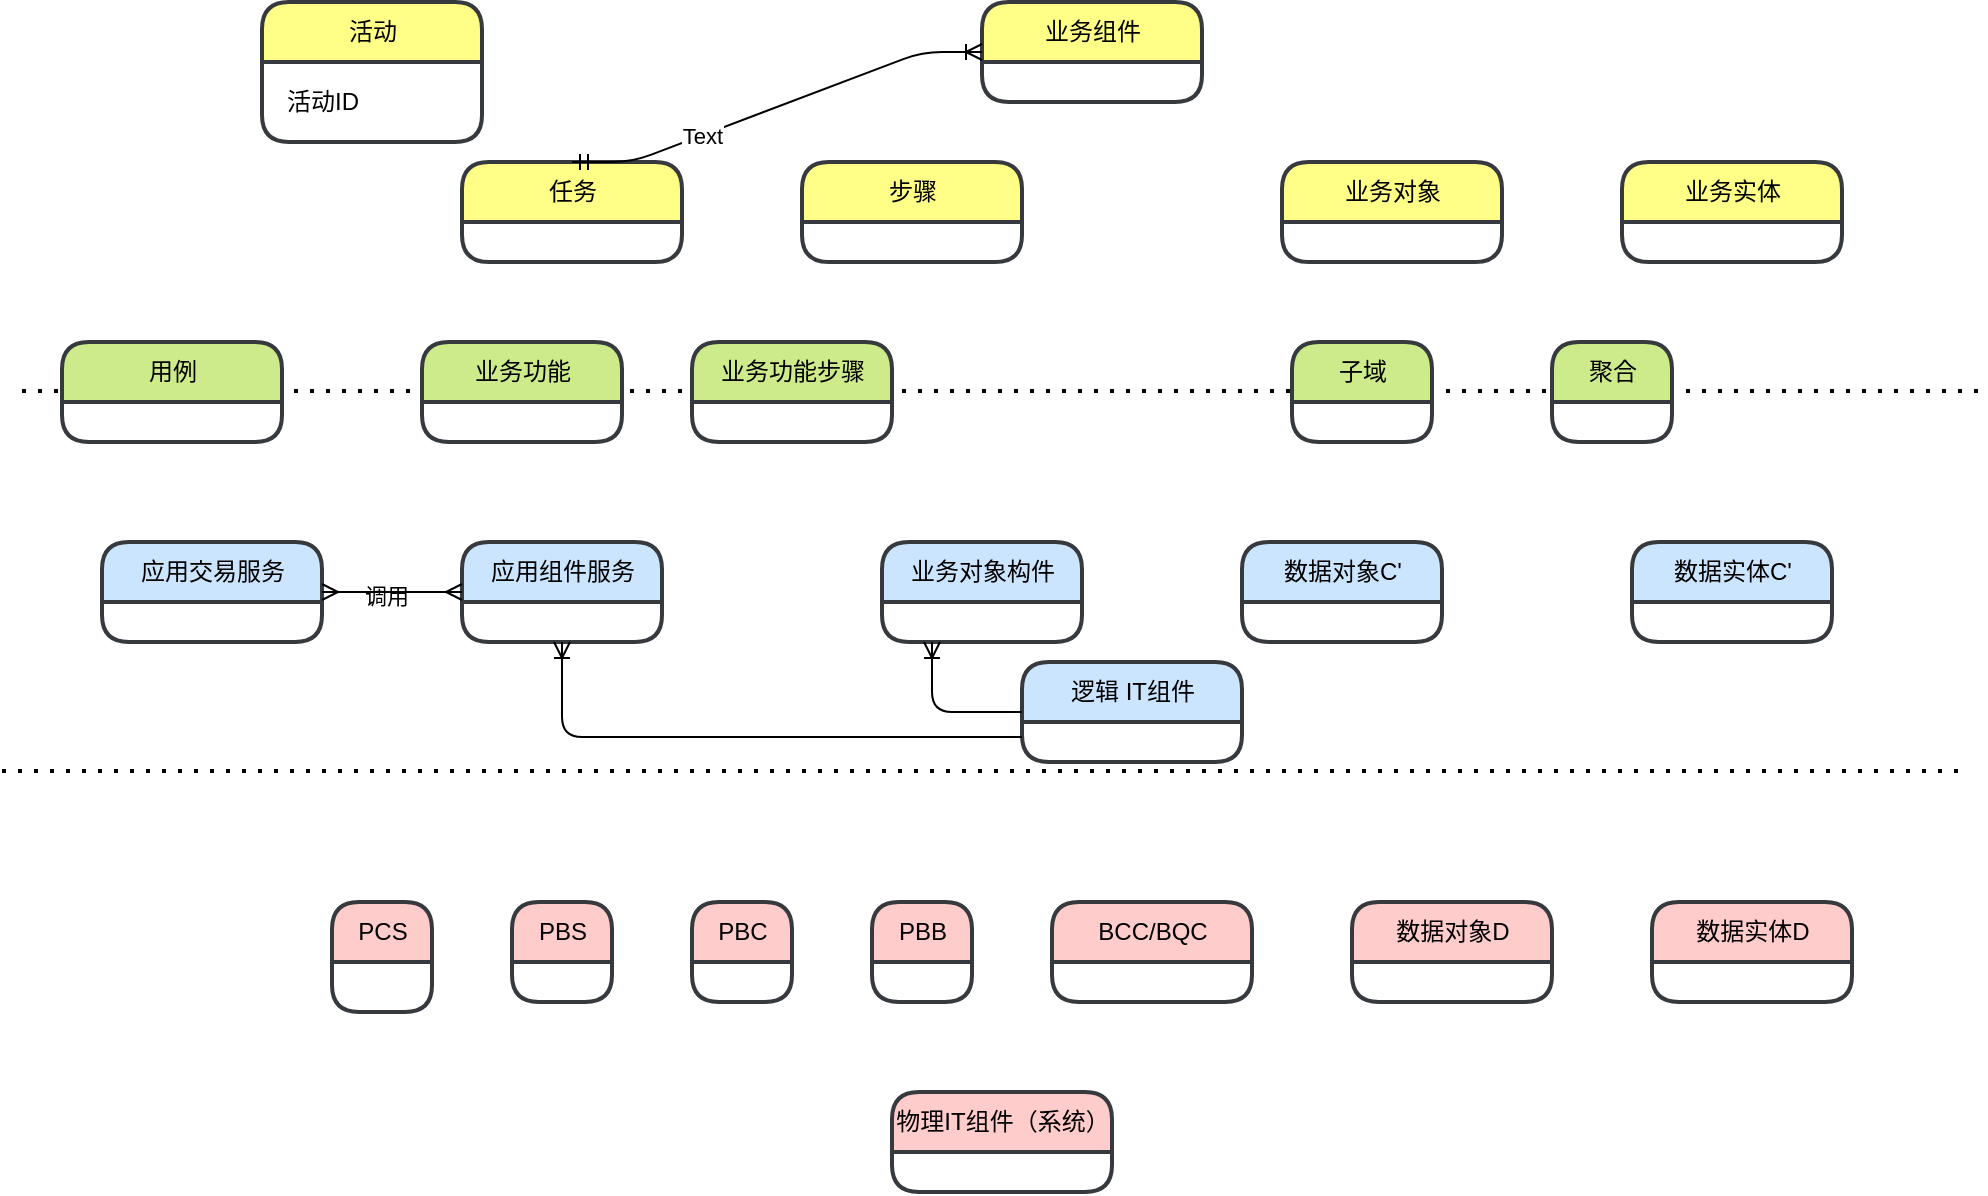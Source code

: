 <mxfile version="13.9.5" type="github"><diagram id="IFMz5Ykx9OSn5S41RPBc" name="Page-1"><mxGraphModel dx="1038" dy="553" grid="1" gridSize="10" guides="1" tooltips="1" connect="1" arrows="1" fold="1" page="1" pageScale="1" pageWidth="827" pageHeight="1169" math="0" shadow="0"><root><mxCell id="0"/><mxCell id="1" parent="0"/><mxCell id="qXm7cvTqAk3h3AjFj0qN-35" value="" style="endArrow=none;dashed=1;html=1;dashPattern=1 3;strokeWidth=2;" parent="1" edge="1"><mxGeometry width="50" height="50" relative="1" as="geometry"><mxPoint x="20" y="244.5" as="sourcePoint"/><mxPoint x="1000" y="244.5" as="targetPoint"/></mxGeometry></mxCell><mxCell id="qXm7cvTqAk3h3AjFj0qN-1" value="应用交易服务" style="swimlane;childLayout=stackLayout;horizontal=1;startSize=30;horizontalStack=0;rounded=1;fontSize=12;fontStyle=0;strokeWidth=2;resizeParent=0;resizeLast=1;shadow=0;dashed=0;align=center;fontFamily=Helvetica;fontColor=#000000;strokeColor=#36393d;fillColor=#cce5ff;html=1;" parent="1" vertex="1"><mxGeometry x="60" y="320" width="110" height="50" as="geometry"/></mxCell><mxCell id="qXm7cvTqAk3h3AjFj0qN-2" value="应用组件服务" style="swimlane;childLayout=stackLayout;horizontal=1;startSize=30;horizontalStack=0;rounded=1;fontSize=12;fontStyle=0;strokeWidth=2;resizeParent=0;resizeLast=1;shadow=0;dashed=0;align=center;fontFamily=Helvetica;fontColor=#000000;strokeColor=#36393d;fillColor=#cce5ff;html=1;" parent="1" vertex="1"><mxGeometry x="240" y="320" width="100" height="50" as="geometry"/></mxCell><mxCell id="qXm7cvTqAk3h3AjFj0qN-4" value="" style="edgeStyle=entityRelationEdgeStyle;fontSize=12;html=1;endArrow=ERmany;startArrow=ERmany;" parent="1" target="qXm7cvTqAk3h3AjFj0qN-2" edge="1"><mxGeometry width="100" height="100" relative="1" as="geometry"><mxPoint x="170" y="345" as="sourcePoint"/><mxPoint x="250" y="300" as="targetPoint"/></mxGeometry></mxCell><mxCell id="qXm7cvTqAk3h3AjFj0qN-5" value="调用" style="swimlane;childLayout=stackLayout;horizontal=1;startSize=30;horizontalStack=0;rounded=1;fontSize=11;fontStyle=0;strokeWidth=2;resizeParent=0;resizeLast=1;shadow=0;dashed=0;align=center;fontFamily=Helvetica;fontColor=#000000;strokeColor=none;fillColor=none;gradientColor=none;html=1;" parent="qXm7cvTqAk3h3AjFj0qN-4" vertex="1" connectable="0"><mxGeometry x="-0.086" y="-2" relative="1" as="geometry"><mxPoint as="offset"/></mxGeometry></mxCell><mxCell id="qXm7cvTqAk3h3AjFj0qN-10" value="活动" style="swimlane;childLayout=stackLayout;horizontal=1;startSize=30;horizontalStack=0;rounded=1;fontSize=12;fontStyle=0;strokeWidth=2;resizeParent=0;resizeLast=1;shadow=0;dashed=0;align=center;fontFamily=Helvetica;fontColor=#000000;strokeColor=#36393d;fillColor=#ffff88;html=1;" parent="1" vertex="1"><mxGeometry x="140" y="50" width="110" height="70" as="geometry"/></mxCell><mxCell id="qXm7cvTqAk3h3AjFj0qN-11" value="任务" style="swimlane;childLayout=stackLayout;horizontal=1;startSize=30;horizontalStack=0;rounded=1;fontSize=12;fontStyle=0;strokeWidth=2;resizeParent=0;resizeLast=1;shadow=0;dashed=0;align=center;fontFamily=Helvetica;fontColor=#000000;strokeColor=#36393d;fillColor=#ffff88;html=1;" parent="1" vertex="1"><mxGeometry x="240" y="130" width="110" height="50" as="geometry"/></mxCell><mxCell id="qXm7cvTqAk3h3AjFj0qN-12" value="&lt;div&gt;步骤&lt;/div&gt;" style="swimlane;childLayout=stackLayout;horizontal=1;startSize=30;horizontalStack=0;rounded=1;fontSize=12;fontStyle=0;strokeWidth=2;resizeParent=0;resizeLast=1;shadow=0;dashed=0;align=center;fontFamily=Helvetica;fontColor=#000000;strokeColor=#36393d;fillColor=#ffff88;html=1;" parent="1" vertex="1"><mxGeometry x="410" y="130" width="110" height="50" as="geometry"/></mxCell><mxCell id="qXm7cvTqAk3h3AjFj0qN-13" value="逻辑 IT组件" style="swimlane;childLayout=stackLayout;horizontal=1;startSize=30;horizontalStack=0;rounded=1;fontSize=12;fontStyle=0;strokeWidth=2;resizeParent=0;resizeLast=1;shadow=0;dashed=0;align=center;fontFamily=Helvetica;fontColor=#000000;strokeColor=#36393d;fillColor=#cce5ff;html=1;" parent="1" vertex="1"><mxGeometry x="520" y="380" width="110" height="50" as="geometry"/></mxCell><mxCell id="qXm7cvTqAk3h3AjFj0qN-14" value="业务对象" style="swimlane;childLayout=stackLayout;horizontal=1;startSize=30;horizontalStack=0;rounded=1;fontSize=12;fontStyle=0;strokeWidth=2;resizeParent=0;resizeLast=1;shadow=0;dashed=0;align=center;fontFamily=Helvetica;fontColor=#000000;strokeColor=#36393d;fillColor=#ffff88;html=1;" parent="1" vertex="1"><mxGeometry x="650" y="130" width="110" height="50" as="geometry"/></mxCell><mxCell id="qXm7cvTqAk3h3AjFj0qN-15" value="业务实体" style="swimlane;childLayout=stackLayout;horizontal=1;startSize=30;horizontalStack=0;rounded=1;fontSize=12;fontStyle=0;strokeWidth=2;resizeParent=0;resizeLast=1;shadow=0;dashed=0;align=center;fontFamily=Helvetica;fontColor=#000000;strokeColor=#36393d;fillColor=#ffff88;html=1;" parent="1" vertex="1"><mxGeometry x="820" y="130" width="110" height="50" as="geometry"/></mxCell><mxCell id="qXm7cvTqAk3h3AjFj0qN-16" value="业务功能" style="swimlane;childLayout=stackLayout;horizontal=1;startSize=30;horizontalStack=0;rounded=1;fontSize=12;fontStyle=0;strokeWidth=2;resizeParent=0;resizeLast=1;shadow=0;dashed=0;align=center;fontFamily=Helvetica;strokeColor=#36393d;fillColor=#cdeb8b;html=1;" parent="1" vertex="1"><mxGeometry x="220" y="220" width="100" height="50" as="geometry"/></mxCell><mxCell id="qXm7cvTqAk3h3AjFj0qN-17" value="业务对象构件" style="swimlane;childLayout=stackLayout;horizontal=1;startSize=30;horizontalStack=0;rounded=1;fontSize=12;fontStyle=0;strokeWidth=2;resizeParent=0;resizeLast=1;shadow=0;dashed=0;align=center;fontFamily=Helvetica;fontColor=#000000;strokeColor=#36393d;fillColor=#cce5ff;html=1;" parent="1" vertex="1"><mxGeometry x="450" y="320" width="100" height="50" as="geometry"/></mxCell><mxCell id="qXm7cvTqAk3h3AjFj0qN-18" value="数据对象C'" style="swimlane;childLayout=stackLayout;horizontal=1;startSize=30;horizontalStack=0;rounded=1;fontSize=12;fontStyle=0;strokeWidth=2;resizeParent=0;resizeLast=1;shadow=0;dashed=0;align=center;fontFamily=Helvetica;fontColor=#000000;strokeColor=#36393d;fillColor=#cce5ff;html=1;" parent="1" vertex="1"><mxGeometry x="630" y="320" width="100" height="50" as="geometry"/></mxCell><mxCell id="qXm7cvTqAk3h3AjFj0qN-19" value="数据实体D" style="swimlane;childLayout=stackLayout;horizontal=1;startSize=30;horizontalStack=0;rounded=1;fontSize=12;fontStyle=0;strokeWidth=2;resizeParent=0;resizeLast=1;shadow=0;dashed=0;align=center;fontFamily=Helvetica;fontColor=#000000;strokeColor=#36393d;fillColor=#ffcccc;html=1;" parent="1" vertex="1"><mxGeometry x="835" y="500" width="100" height="50" as="geometry"/></mxCell><mxCell id="qXm7cvTqAk3h3AjFj0qN-21" value="数据实体C'" style="swimlane;childLayout=stackLayout;horizontal=1;startSize=30;horizontalStack=0;rounded=1;fontSize=12;fontStyle=0;strokeWidth=2;resizeParent=0;resizeLast=1;shadow=0;dashed=0;align=center;fontFamily=Helvetica;fontColor=#000000;strokeColor=#36393d;fillColor=#cce5ff;html=1;" parent="1" vertex="1"><mxGeometry x="825" y="320" width="100" height="50" as="geometry"/></mxCell><mxCell id="qXm7cvTqAk3h3AjFj0qN-22" value="数据对象D" style="swimlane;childLayout=stackLayout;horizontal=1;startSize=30;horizontalStack=0;rounded=1;fontSize=12;fontStyle=0;strokeWidth=2;resizeParent=0;resizeLast=1;shadow=0;dashed=0;align=center;fontFamily=Helvetica;fontColor=#000000;strokeColor=#36393d;fillColor=#ffcccc;html=1;" parent="1" vertex="1"><mxGeometry x="685" y="500" width="100" height="50" as="geometry"/></mxCell><mxCell id="qXm7cvTqAk3h3AjFj0qN-23" value="BCC/BQC" style="swimlane;childLayout=stackLayout;horizontal=1;startSize=30;horizontalStack=0;rounded=1;fontSize=12;fontStyle=0;strokeWidth=2;resizeParent=0;resizeLast=1;shadow=0;dashed=0;align=center;fontFamily=Helvetica;fontColor=#000000;strokeColor=#36393d;fillColor=#ffcccc;html=1;" parent="1" vertex="1"><mxGeometry x="535" y="500" width="100" height="50" as="geometry"/></mxCell><mxCell id="qXm7cvTqAk3h3AjFj0qN-24" value="PBB" style="swimlane;childLayout=stackLayout;horizontal=1;startSize=30;horizontalStack=0;rounded=1;fontSize=12;fontStyle=0;strokeWidth=2;resizeParent=0;resizeLast=1;shadow=0;dashed=0;align=center;fontFamily=Helvetica;fontColor=#000000;strokeColor=#36393d;fillColor=#ffcccc;html=1;" parent="1" vertex="1"><mxGeometry x="445" y="500" width="50" height="50" as="geometry"/></mxCell><mxCell id="qXm7cvTqAk3h3AjFj0qN-25" value="PBC" style="swimlane;childLayout=stackLayout;horizontal=1;startSize=30;horizontalStack=0;rounded=1;fontSize=12;fontStyle=0;strokeWidth=2;resizeParent=0;resizeLast=1;shadow=0;dashed=0;align=center;fontFamily=Helvetica;fontColor=#000000;strokeColor=#36393d;fillColor=#ffcccc;html=1;" parent="1" vertex="1"><mxGeometry x="355" y="500" width="50" height="50" as="geometry"/></mxCell><mxCell id="qXm7cvTqAk3h3AjFj0qN-26" value="PBS" style="swimlane;childLayout=stackLayout;horizontal=1;startSize=30;horizontalStack=0;rounded=1;fontSize=12;fontStyle=0;strokeWidth=2;resizeParent=0;resizeLast=1;shadow=0;dashed=0;align=center;fontFamily=Helvetica;fontColor=#000000;strokeColor=#36393d;fillColor=#ffcccc;html=1;" parent="1" vertex="1"><mxGeometry x="265" y="500" width="50" height="50" as="geometry"/></mxCell><mxCell id="qXm7cvTqAk3h3AjFj0qN-27" value="PCS" style="swimlane;childLayout=stackLayout;horizontal=1;startSize=30;horizontalStack=0;rounded=1;fontSize=12;fontStyle=0;strokeWidth=2;resizeParent=0;resizeLast=1;shadow=0;dashed=0;align=center;fontFamily=Helvetica;fontColor=#000000;strokeColor=#36393d;fillColor=#ffcccc;html=1;" parent="1" vertex="1"><mxGeometry x="175" y="500" width="50" height="55" as="geometry"/></mxCell><mxCell id="qXm7cvTqAk3h3AjFj0qN-29" value="物理IT组件（系统）" style="swimlane;childLayout=stackLayout;horizontal=1;startSize=30;horizontalStack=0;rounded=1;fontSize=12;fontStyle=0;strokeWidth=2;resizeParent=0;resizeLast=1;shadow=0;dashed=0;align=center;fontFamily=Helvetica;fontColor=#000000;strokeColor=#36393d;fillColor=#ffcccc;html=1;" parent="1" vertex="1"><mxGeometry x="455" y="595" width="110" height="50" as="geometry"/></mxCell><mxCell id="qXm7cvTqAk3h3AjFj0qN-36" value="" style="endArrow=none;dashed=1;html=1;dashPattern=1 3;strokeWidth=2;" parent="1" edge="1"><mxGeometry width="50" height="50" relative="1" as="geometry"><mxPoint x="10" y="434.5" as="sourcePoint"/><mxPoint x="990" y="434.5" as="targetPoint"/></mxGeometry></mxCell><mxCell id="qXm7cvTqAk3h3AjFj0qN-20" value="聚合" style="swimlane;childLayout=stackLayout;horizontal=1;startSize=30;horizontalStack=0;rounded=1;fontSize=12;fontStyle=0;strokeWidth=2;resizeParent=0;resizeLast=1;shadow=0;dashed=0;align=center;fontFamily=Helvetica;strokeColor=#36393d;fillColor=#cdeb8b;html=1;" parent="1" vertex="1"><mxGeometry x="785" y="220" width="60" height="50" as="geometry"/></mxCell><mxCell id="qXm7cvTqAk3h3AjFj0qN-9" value="用例" style="swimlane;childLayout=stackLayout;horizontal=1;startSize=30;horizontalStack=0;rounded=1;fontSize=12;fontStyle=0;strokeWidth=2;resizeParent=0;resizeLast=1;shadow=0;dashed=0;align=center;fontFamily=Helvetica;strokeColor=#36393d;fillColor=#cdeb8b;html=1;" parent="1" vertex="1"><mxGeometry x="40" y="220" width="110" height="50" as="geometry"/></mxCell><mxCell id="qXm7cvTqAk3h3AjFj0qN-37" value="子域" style="swimlane;childLayout=stackLayout;horizontal=1;startSize=30;horizontalStack=0;rounded=1;fontSize=12;fontStyle=0;strokeWidth=2;resizeParent=0;resizeLast=1;shadow=0;dashed=0;align=center;fontFamily=Helvetica;strokeColor=#36393d;fillColor=#cdeb8b;html=1;" parent="1" vertex="1"><mxGeometry x="655" y="220" width="70" height="50" as="geometry"/></mxCell><mxCell id="qXm7cvTqAk3h3AjFj0qN-38" value="业务组件" style="swimlane;childLayout=stackLayout;horizontal=1;startSize=30;horizontalStack=0;rounded=1;fontSize=12;fontStyle=0;strokeWidth=2;resizeParent=0;resizeLast=1;shadow=0;dashed=0;align=center;fontFamily=Helvetica;fontColor=#000000;strokeColor=#36393d;fillColor=#ffff88;html=1;" parent="1" vertex="1"><mxGeometry x="500" y="50" width="110" height="50" as="geometry"/></mxCell><mxCell id="qXm7cvTqAk3h3AjFj0qN-39" value="" style="edgeStyle=entityRelationEdgeStyle;fontSize=12;html=1;endArrow=ERoneToMany;startArrow=ERmandOne;exitX=0.5;exitY=0;exitDx=0;exitDy=0;entryX=0;entryY=0.5;entryDx=0;entryDy=0;" parent="1" source="qXm7cvTqAk3h3AjFj0qN-11" target="qXm7cvTqAk3h3AjFj0qN-38" edge="1"><mxGeometry width="100" height="100" relative="1" as="geometry"><mxPoint x="415" y="90" as="sourcePoint"/><mxPoint x="515" y="-10" as="targetPoint"/></mxGeometry></mxCell><mxCell id="dl_cTpYPROccVwngziz_-1" value="Text" style="edgeLabel;html=1;align=center;verticalAlign=middle;resizable=0;points=[];" vertex="1" connectable="0" parent="qXm7cvTqAk3h3AjFj0qN-39"><mxGeometry x="-0.374" relative="1" as="geometry"><mxPoint as="offset"/></mxGeometry></mxCell><mxCell id="qXm7cvTqAk3h3AjFj0qN-45" value="&lt;div&gt;活动ID&lt;/div&gt;" style="text;html=1;align=center;verticalAlign=middle;resizable=0;points=[];autosize=1;" parent="1" vertex="1"><mxGeometry x="145" y="90" width="50" height="20" as="geometry"/></mxCell><mxCell id="dl_cTpYPROccVwngziz_-2" value="业务功能步骤" style="swimlane;childLayout=stackLayout;horizontal=1;startSize=30;horizontalStack=0;rounded=1;fontSize=12;fontStyle=0;strokeWidth=2;resizeParent=0;resizeLast=1;shadow=0;dashed=0;align=center;fontFamily=Helvetica;strokeColor=#36393d;fillColor=#cdeb8b;html=1;" vertex="1" parent="1"><mxGeometry x="355" y="220" width="100" height="50" as="geometry"/></mxCell><mxCell id="dl_cTpYPROccVwngziz_-5" value="" style="edgeStyle=orthogonalEdgeStyle;fontSize=12;html=1;endArrow=ERoneToMany;entryX=0.5;entryY=1;entryDx=0;entryDy=0;rounded=1;exitX=0;exitY=0.75;exitDx=0;exitDy=0;" edge="1" parent="1" source="qXm7cvTqAk3h3AjFj0qN-13" target="qXm7cvTqAk3h3AjFj0qN-2"><mxGeometry width="100" height="100" relative="1" as="geometry"><mxPoint x="240" y="400" as="sourcePoint"/><mxPoint x="580" y="350" as="targetPoint"/></mxGeometry></mxCell><mxCell id="dl_cTpYPROccVwngziz_-6" value="" style="edgeStyle=orthogonalEdgeStyle;fontSize=12;html=1;endArrow=ERoneToMany;entryX=0.25;entryY=1;entryDx=0;entryDy=0;rounded=1;exitX=0;exitY=0.5;exitDx=0;exitDy=0;" edge="1" parent="1" source="qXm7cvTqAk3h3AjFj0qN-13" target="qXm7cvTqAk3h3AjFj0qN-17"><mxGeometry width="100" height="100" relative="1" as="geometry"><mxPoint x="390" y="393" as="sourcePoint"/><mxPoint x="520" y="405" as="targetPoint"/><Array as="points"><mxPoint x="475" y="405"/></Array></mxGeometry></mxCell></root></mxGraphModel></diagram></mxfile>
